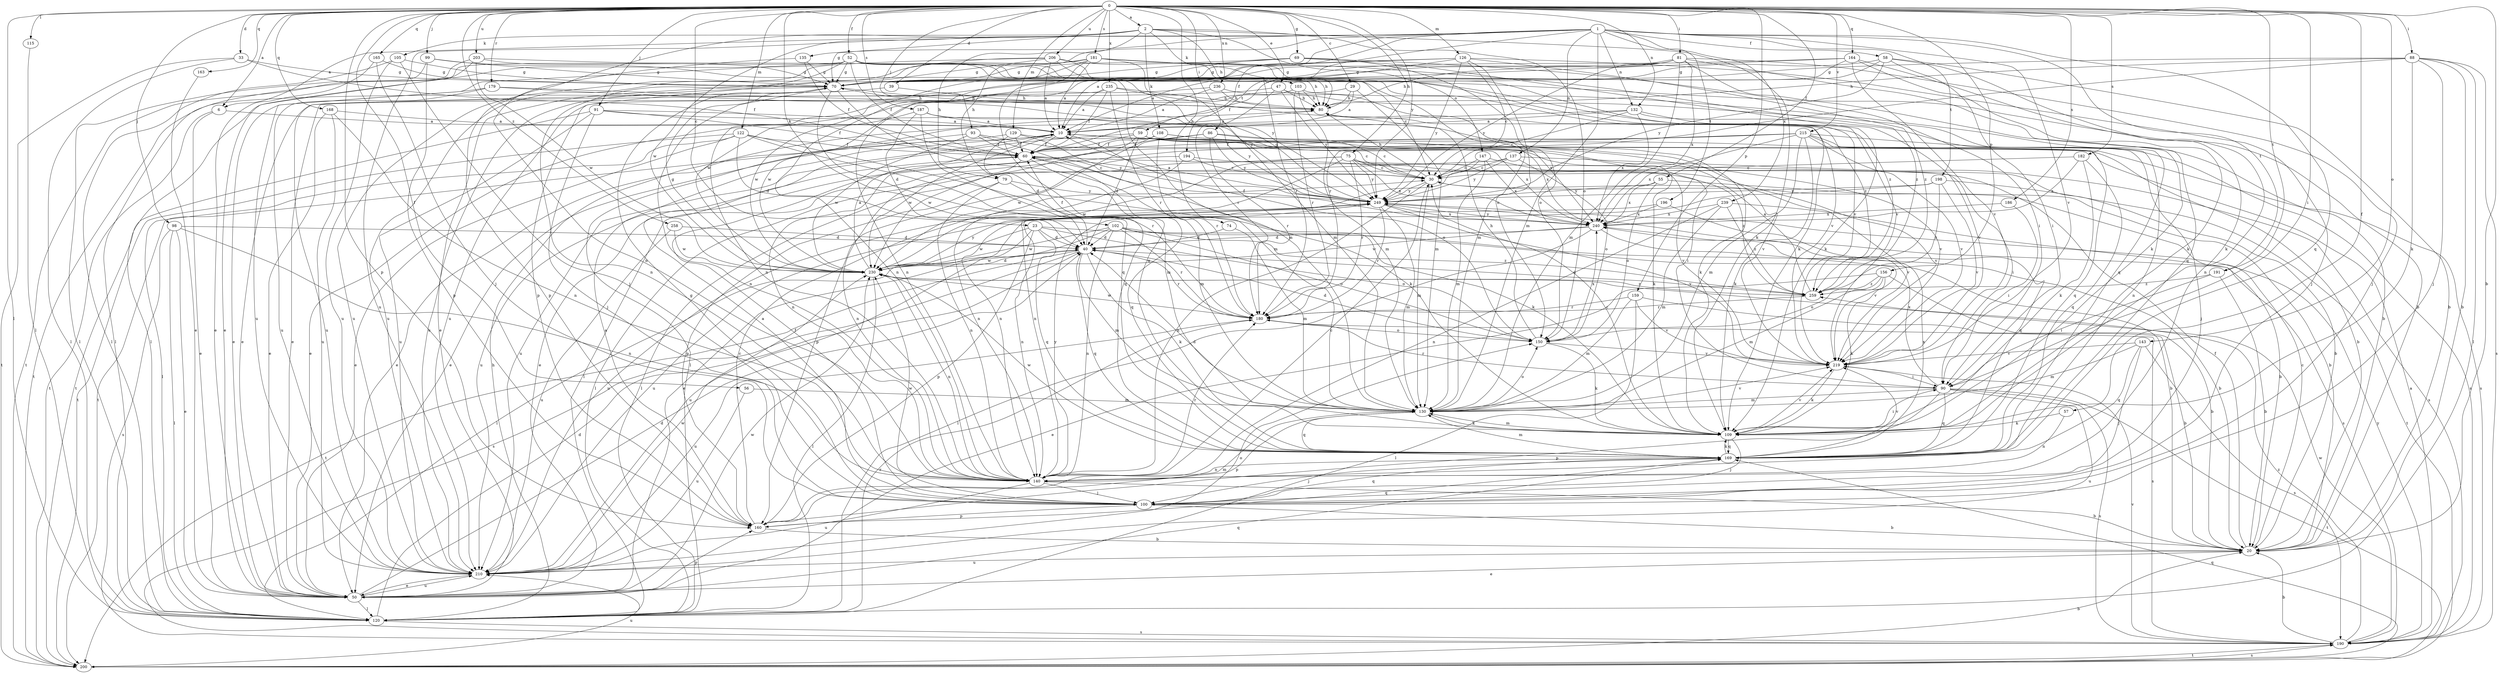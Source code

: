 strict digraph  {
0;
1;
2;
6;
10;
20;
23;
29;
30;
33;
39;
40;
47;
50;
52;
55;
56;
57;
58;
59;
60;
69;
70;
74;
75;
79;
80;
81;
86;
88;
90;
91;
93;
98;
99;
100;
102;
103;
105;
108;
109;
115;
120;
122;
126;
129;
130;
132;
135;
137;
140;
143;
147;
150;
156;
159;
160;
163;
164;
165;
168;
169;
179;
180;
181;
182;
186;
187;
190;
191;
194;
196;
198;
200;
203;
206;
210;
215;
219;
230;
235;
236;
239;
240;
249;
258;
259;
0 -> 2  [label=a];
0 -> 6  [label=a];
0 -> 20  [label=b];
0 -> 23  [label=c];
0 -> 29  [label=c];
0 -> 33  [label=d];
0 -> 39  [label=d];
0 -> 47  [label=e];
0 -> 52  [label=f];
0 -> 55  [label=f];
0 -> 56  [label=f];
0 -> 57  [label=f];
0 -> 69  [label=g];
0 -> 74  [label=h];
0 -> 75  [label=h];
0 -> 81  [label=i];
0 -> 86  [label=i];
0 -> 88  [label=i];
0 -> 90  [label=i];
0 -> 91  [label=j];
0 -> 93  [label=j];
0 -> 98  [label=j];
0 -> 99  [label=j];
0 -> 102  [label=k];
0 -> 115  [label=l];
0 -> 120  [label=l];
0 -> 122  [label=m];
0 -> 126  [label=m];
0 -> 129  [label=m];
0 -> 132  [label=n];
0 -> 143  [label=o];
0 -> 156  [label=p];
0 -> 159  [label=p];
0 -> 160  [label=p];
0 -> 163  [label=q];
0 -> 164  [label=q];
0 -> 165  [label=q];
0 -> 168  [label=q];
0 -> 179  [label=r];
0 -> 181  [label=s];
0 -> 182  [label=s];
0 -> 186  [label=s];
0 -> 187  [label=s];
0 -> 191  [label=t];
0 -> 203  [label=u];
0 -> 206  [label=u];
0 -> 215  [label=v];
0 -> 235  [label=x];
0 -> 236  [label=x];
0 -> 249  [label=y];
0 -> 258  [label=z];
1 -> 6  [label=a];
1 -> 10  [label=a];
1 -> 58  [label=f];
1 -> 59  [label=f];
1 -> 79  [label=h];
1 -> 130  [label=m];
1 -> 132  [label=n];
1 -> 135  [label=n];
1 -> 137  [label=n];
1 -> 169  [label=q];
1 -> 191  [label=t];
1 -> 194  [label=t];
1 -> 196  [label=t];
1 -> 198  [label=t];
1 -> 210  [label=u];
1 -> 219  [label=v];
1 -> 239  [label=x];
2 -> 70  [label=g];
2 -> 79  [label=h];
2 -> 80  [label=h];
2 -> 103  [label=k];
2 -> 105  [label=k];
2 -> 108  [label=k];
2 -> 109  [label=k];
2 -> 140  [label=n];
2 -> 147  [label=o];
2 -> 150  [label=o];
2 -> 230  [label=w];
6 -> 10  [label=a];
6 -> 50  [label=e];
6 -> 200  [label=t];
10 -> 60  [label=f];
10 -> 150  [label=o];
10 -> 200  [label=t];
10 -> 230  [label=w];
10 -> 240  [label=x];
20 -> 30  [label=c];
20 -> 50  [label=e];
20 -> 60  [label=f];
20 -> 210  [label=u];
23 -> 20  [label=b];
23 -> 40  [label=d];
23 -> 150  [label=o];
23 -> 160  [label=p];
23 -> 169  [label=q];
23 -> 210  [label=u];
23 -> 230  [label=w];
29 -> 10  [label=a];
29 -> 80  [label=h];
29 -> 130  [label=m];
29 -> 230  [label=w];
30 -> 80  [label=h];
30 -> 130  [label=m];
30 -> 140  [label=n];
30 -> 219  [label=v];
30 -> 249  [label=y];
33 -> 60  [label=f];
33 -> 70  [label=g];
33 -> 120  [label=l];
33 -> 200  [label=t];
39 -> 80  [label=h];
39 -> 210  [label=u];
40 -> 60  [label=f];
40 -> 109  [label=k];
40 -> 130  [label=m];
40 -> 169  [label=q];
40 -> 180  [label=r];
40 -> 190  [label=s];
40 -> 200  [label=t];
40 -> 230  [label=w];
47 -> 80  [label=h];
47 -> 180  [label=r];
47 -> 200  [label=t];
47 -> 249  [label=y];
47 -> 259  [label=z];
50 -> 40  [label=d];
50 -> 120  [label=l];
50 -> 160  [label=p];
50 -> 169  [label=q];
50 -> 210  [label=u];
50 -> 230  [label=w];
52 -> 20  [label=b];
52 -> 30  [label=c];
52 -> 60  [label=f];
52 -> 70  [label=g];
52 -> 80  [label=h];
52 -> 120  [label=l];
52 -> 130  [label=m];
52 -> 140  [label=n];
52 -> 200  [label=t];
52 -> 210  [label=u];
55 -> 20  [label=b];
55 -> 150  [label=o];
55 -> 240  [label=x];
55 -> 249  [label=y];
56 -> 130  [label=m];
56 -> 210  [label=u];
57 -> 109  [label=k];
57 -> 140  [label=n];
58 -> 20  [label=b];
58 -> 70  [label=g];
58 -> 90  [label=i];
58 -> 109  [label=k];
58 -> 140  [label=n];
58 -> 249  [label=y];
59 -> 30  [label=c];
59 -> 40  [label=d];
59 -> 60  [label=f];
59 -> 190  [label=s];
59 -> 210  [label=u];
59 -> 219  [label=v];
59 -> 230  [label=w];
60 -> 30  [label=c];
60 -> 130  [label=m];
60 -> 140  [label=n];
60 -> 169  [label=q];
60 -> 210  [label=u];
60 -> 259  [label=z];
69 -> 50  [label=e];
69 -> 70  [label=g];
69 -> 90  [label=i];
69 -> 109  [label=k];
69 -> 150  [label=o];
69 -> 230  [label=w];
70 -> 80  [label=h];
70 -> 130  [label=m];
70 -> 140  [label=n];
70 -> 169  [label=q];
70 -> 210  [label=u];
74 -> 40  [label=d];
74 -> 130  [label=m];
75 -> 30  [label=c];
75 -> 90  [label=i];
75 -> 120  [label=l];
75 -> 140  [label=n];
75 -> 180  [label=r];
75 -> 219  [label=v];
75 -> 230  [label=w];
75 -> 240  [label=x];
75 -> 249  [label=y];
79 -> 109  [label=k];
79 -> 140  [label=n];
79 -> 160  [label=p];
79 -> 249  [label=y];
80 -> 10  [label=a];
80 -> 109  [label=k];
81 -> 10  [label=a];
81 -> 70  [label=g];
81 -> 80  [label=h];
81 -> 100  [label=j];
81 -> 109  [label=k];
81 -> 130  [label=m];
81 -> 169  [label=q];
81 -> 240  [label=x];
81 -> 249  [label=y];
86 -> 20  [label=b];
86 -> 30  [label=c];
86 -> 60  [label=f];
86 -> 140  [label=n];
86 -> 180  [label=r];
86 -> 249  [label=y];
88 -> 20  [label=b];
88 -> 70  [label=g];
88 -> 80  [label=h];
88 -> 100  [label=j];
88 -> 109  [label=k];
88 -> 120  [label=l];
88 -> 180  [label=r];
88 -> 190  [label=s];
90 -> 130  [label=m];
90 -> 160  [label=p];
90 -> 169  [label=q];
90 -> 180  [label=r];
90 -> 190  [label=s];
90 -> 200  [label=t];
90 -> 210  [label=u];
90 -> 240  [label=x];
91 -> 10  [label=a];
91 -> 60  [label=f];
91 -> 100  [label=j];
91 -> 200  [label=t];
91 -> 210  [label=u];
91 -> 240  [label=x];
93 -> 50  [label=e];
93 -> 60  [label=f];
93 -> 109  [label=k];
93 -> 230  [label=w];
93 -> 240  [label=x];
98 -> 40  [label=d];
98 -> 50  [label=e];
98 -> 120  [label=l];
98 -> 140  [label=n];
98 -> 190  [label=s];
99 -> 70  [label=g];
99 -> 120  [label=l];
99 -> 150  [label=o];
99 -> 160  [label=p];
100 -> 10  [label=a];
100 -> 20  [label=b];
100 -> 60  [label=f];
100 -> 70  [label=g];
100 -> 160  [label=p];
100 -> 169  [label=q];
100 -> 230  [label=w];
102 -> 20  [label=b];
102 -> 40  [label=d];
102 -> 120  [label=l];
102 -> 140  [label=n];
102 -> 150  [label=o];
102 -> 180  [label=r];
102 -> 230  [label=w];
102 -> 259  [label=z];
103 -> 20  [label=b];
103 -> 50  [label=e];
103 -> 80  [label=h];
103 -> 130  [label=m];
103 -> 180  [label=r];
105 -> 70  [label=g];
105 -> 100  [label=j];
105 -> 120  [label=l];
105 -> 210  [label=u];
108 -> 60  [label=f];
108 -> 109  [label=k];
108 -> 180  [label=r];
108 -> 219  [label=v];
108 -> 230  [label=w];
109 -> 30  [label=c];
109 -> 40  [label=d];
109 -> 90  [label=i];
109 -> 100  [label=j];
109 -> 130  [label=m];
109 -> 169  [label=q];
109 -> 219  [label=v];
115 -> 120  [label=l];
120 -> 40  [label=d];
120 -> 80  [label=h];
120 -> 180  [label=r];
120 -> 190  [label=s];
122 -> 40  [label=d];
122 -> 50  [label=e];
122 -> 60  [label=f];
122 -> 120  [label=l];
122 -> 130  [label=m];
122 -> 180  [label=r];
122 -> 200  [label=t];
126 -> 30  [label=c];
126 -> 70  [label=g];
126 -> 100  [label=j];
126 -> 130  [label=m];
126 -> 140  [label=n];
126 -> 180  [label=r];
126 -> 249  [label=y];
126 -> 259  [label=z];
129 -> 40  [label=d];
129 -> 50  [label=e];
129 -> 60  [label=f];
129 -> 90  [label=i];
129 -> 249  [label=y];
130 -> 109  [label=k];
130 -> 150  [label=o];
130 -> 160  [label=p];
130 -> 169  [label=q];
130 -> 219  [label=v];
132 -> 10  [label=a];
132 -> 30  [label=c];
132 -> 120  [label=l];
132 -> 140  [label=n];
132 -> 219  [label=v];
132 -> 240  [label=x];
135 -> 60  [label=f];
135 -> 70  [label=g];
135 -> 160  [label=p];
137 -> 30  [label=c];
137 -> 120  [label=l];
137 -> 150  [label=o];
137 -> 190  [label=s];
137 -> 249  [label=y];
140 -> 20  [label=b];
140 -> 30  [label=c];
140 -> 100  [label=j];
140 -> 180  [label=r];
140 -> 210  [label=u];
140 -> 249  [label=y];
143 -> 100  [label=j];
143 -> 130  [label=m];
143 -> 169  [label=q];
143 -> 190  [label=s];
143 -> 219  [label=v];
147 -> 30  [label=c];
147 -> 130  [label=m];
147 -> 140  [label=n];
147 -> 219  [label=v];
147 -> 240  [label=x];
150 -> 40  [label=d];
150 -> 80  [label=h];
150 -> 109  [label=k];
150 -> 219  [label=v];
150 -> 240  [label=x];
156 -> 20  [label=b];
156 -> 50  [label=e];
156 -> 109  [label=k];
156 -> 130  [label=m];
156 -> 150  [label=o];
156 -> 259  [label=z];
159 -> 20  [label=b];
159 -> 120  [label=l];
159 -> 130  [label=m];
159 -> 180  [label=r];
159 -> 219  [label=v];
160 -> 10  [label=a];
160 -> 20  [label=b];
160 -> 30  [label=c];
160 -> 130  [label=m];
160 -> 169  [label=q];
163 -> 50  [label=e];
164 -> 60  [label=f];
164 -> 70  [label=g];
164 -> 109  [label=k];
164 -> 140  [label=n];
164 -> 210  [label=u];
164 -> 219  [label=v];
165 -> 50  [label=e];
165 -> 70  [label=g];
165 -> 100  [label=j];
168 -> 10  [label=a];
168 -> 50  [label=e];
168 -> 140  [label=n];
168 -> 210  [label=u];
169 -> 100  [label=j];
169 -> 109  [label=k];
169 -> 130  [label=m];
169 -> 140  [label=n];
169 -> 219  [label=v];
169 -> 230  [label=w];
169 -> 240  [label=x];
179 -> 50  [label=e];
179 -> 80  [label=h];
179 -> 210  [label=u];
179 -> 249  [label=y];
180 -> 150  [label=o];
180 -> 190  [label=s];
180 -> 210  [label=u];
180 -> 230  [label=w];
181 -> 10  [label=a];
181 -> 70  [label=g];
181 -> 109  [label=k];
181 -> 130  [label=m];
181 -> 140  [label=n];
181 -> 169  [label=q];
181 -> 210  [label=u];
181 -> 219  [label=v];
181 -> 259  [label=z];
182 -> 30  [label=c];
182 -> 109  [label=k];
182 -> 169  [label=q];
182 -> 240  [label=x];
186 -> 90  [label=i];
186 -> 240  [label=x];
187 -> 10  [label=a];
187 -> 40  [label=d];
187 -> 50  [label=e];
187 -> 169  [label=q];
187 -> 249  [label=y];
190 -> 10  [label=a];
190 -> 20  [label=b];
190 -> 200  [label=t];
190 -> 219  [label=v];
190 -> 230  [label=w];
190 -> 249  [label=y];
190 -> 259  [label=z];
191 -> 20  [label=b];
191 -> 90  [label=i];
191 -> 259  [label=z];
194 -> 20  [label=b];
194 -> 30  [label=c];
194 -> 140  [label=n];
194 -> 160  [label=p];
196 -> 169  [label=q];
196 -> 210  [label=u];
196 -> 240  [label=x];
198 -> 50  [label=e];
198 -> 200  [label=t];
198 -> 219  [label=v];
198 -> 249  [label=y];
198 -> 259  [label=z];
200 -> 20  [label=b];
200 -> 169  [label=q];
200 -> 190  [label=s];
200 -> 210  [label=u];
203 -> 50  [label=e];
203 -> 70  [label=g];
203 -> 120  [label=l];
203 -> 230  [label=w];
203 -> 259  [label=z];
206 -> 10  [label=a];
206 -> 70  [label=g];
206 -> 80  [label=h];
206 -> 160  [label=p];
206 -> 210  [label=u];
206 -> 219  [label=v];
206 -> 249  [label=y];
210 -> 50  [label=e];
210 -> 150  [label=o];
210 -> 230  [label=w];
215 -> 50  [label=e];
215 -> 60  [label=f];
215 -> 100  [label=j];
215 -> 109  [label=k];
215 -> 120  [label=l];
215 -> 130  [label=m];
215 -> 169  [label=q];
215 -> 190  [label=s];
215 -> 219  [label=v];
215 -> 240  [label=x];
219 -> 90  [label=i];
219 -> 109  [label=k];
230 -> 10  [label=a];
230 -> 40  [label=d];
230 -> 70  [label=g];
230 -> 120  [label=l];
230 -> 140  [label=n];
230 -> 249  [label=y];
230 -> 259  [label=z];
235 -> 10  [label=a];
235 -> 50  [label=e];
235 -> 60  [label=f];
235 -> 80  [label=h];
235 -> 180  [label=r];
235 -> 219  [label=v];
236 -> 10  [label=a];
236 -> 80  [label=h];
236 -> 169  [label=q];
236 -> 230  [label=w];
239 -> 20  [label=b];
239 -> 130  [label=m];
239 -> 140  [label=n];
239 -> 240  [label=x];
239 -> 259  [label=z];
240 -> 40  [label=d];
240 -> 60  [label=f];
240 -> 120  [label=l];
240 -> 219  [label=v];
240 -> 230  [label=w];
240 -> 249  [label=y];
249 -> 10  [label=a];
249 -> 70  [label=g];
249 -> 130  [label=m];
249 -> 140  [label=n];
249 -> 180  [label=r];
249 -> 190  [label=s];
249 -> 210  [label=u];
249 -> 219  [label=v];
249 -> 240  [label=x];
258 -> 40  [label=d];
258 -> 210  [label=u];
258 -> 230  [label=w];
259 -> 10  [label=a];
259 -> 40  [label=d];
259 -> 180  [label=r];
}

